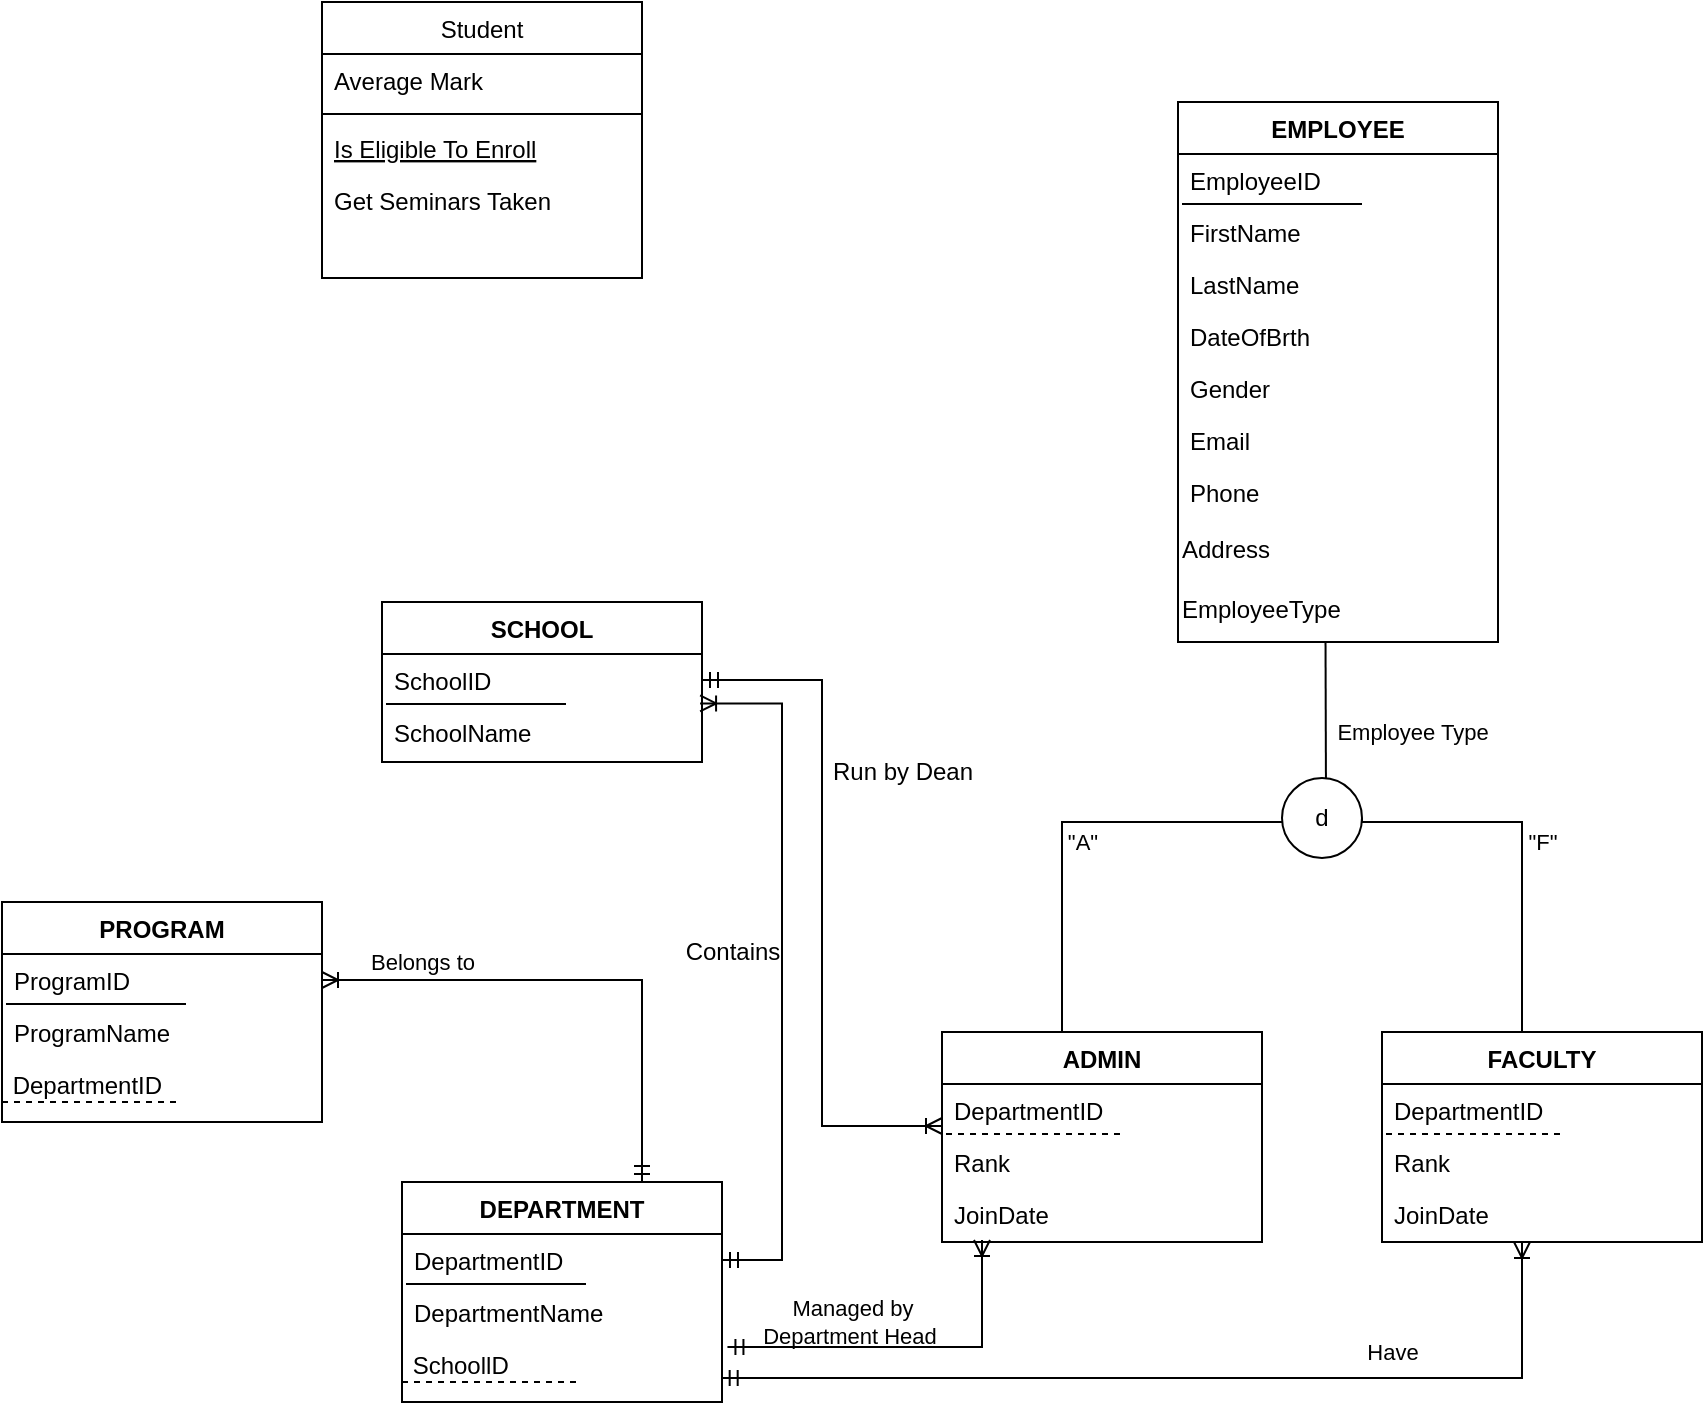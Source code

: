 <mxfile version="20.6.0" type="github">
  <diagram id="C5RBs43oDa-KdzZeNtuy" name="Page-1">
    <mxGraphModel dx="2074" dy="647" grid="1" gridSize="10" guides="1" tooltips="1" connect="1" arrows="1" fold="1" page="1" pageScale="1" pageWidth="827" pageHeight="1169" math="0" shadow="0">
      <root>
        <mxCell id="WIyWlLk6GJQsqaUBKTNV-0" />
        <mxCell id="WIyWlLk6GJQsqaUBKTNV-1" parent="WIyWlLk6GJQsqaUBKTNV-0" />
        <mxCell id="CyVpAFa2aRogbyEzgi_W-0" value="Student" style="swimlane;fontStyle=0;align=center;verticalAlign=top;childLayout=stackLayout;horizontal=1;startSize=26;horizontalStack=0;resizeParent=1;resizeLast=0;collapsible=1;marginBottom=0;rounded=0;shadow=0;strokeWidth=1;" vertex="1" parent="WIyWlLk6GJQsqaUBKTNV-1">
          <mxGeometry x="80" y="70" width="160" height="138" as="geometry">
            <mxRectangle x="130" y="380" width="160" height="26" as="alternateBounds" />
          </mxGeometry>
        </mxCell>
        <mxCell id="CyVpAFa2aRogbyEzgi_W-1" value="Average Mark" style="text;align=left;verticalAlign=top;spacingLeft=4;spacingRight=4;overflow=hidden;rotatable=0;points=[[0,0.5],[1,0.5]];portConstraint=eastwest;rounded=0;shadow=0;html=0;" vertex="1" parent="CyVpAFa2aRogbyEzgi_W-0">
          <mxGeometry y="26" width="160" height="26" as="geometry" />
        </mxCell>
        <mxCell id="CyVpAFa2aRogbyEzgi_W-2" value="" style="line;html=1;strokeWidth=1;align=left;verticalAlign=middle;spacingTop=-1;spacingLeft=3;spacingRight=3;rotatable=0;labelPosition=right;points=[];portConstraint=eastwest;" vertex="1" parent="CyVpAFa2aRogbyEzgi_W-0">
          <mxGeometry y="52" width="160" height="8" as="geometry" />
        </mxCell>
        <mxCell id="CyVpAFa2aRogbyEzgi_W-3" value="Is Eligible To Enroll" style="text;align=left;verticalAlign=top;spacingLeft=4;spacingRight=4;overflow=hidden;rotatable=0;points=[[0,0.5],[1,0.5]];portConstraint=eastwest;fontStyle=4" vertex="1" parent="CyVpAFa2aRogbyEzgi_W-0">
          <mxGeometry y="60" width="160" height="26" as="geometry" />
        </mxCell>
        <mxCell id="CyVpAFa2aRogbyEzgi_W-4" value="Get Seminars Taken" style="text;align=left;verticalAlign=top;spacingLeft=4;spacingRight=4;overflow=hidden;rotatable=0;points=[[0,0.5],[1,0.5]];portConstraint=eastwest;" vertex="1" parent="CyVpAFa2aRogbyEzgi_W-0">
          <mxGeometry y="86" width="160" height="26" as="geometry" />
        </mxCell>
        <mxCell id="CyVpAFa2aRogbyEzgi_W-5" value="EMPLOYEE" style="swimlane;fontStyle=1;align=center;verticalAlign=top;childLayout=stackLayout;horizontal=1;startSize=26;horizontalStack=0;resizeParent=1;resizeLast=0;collapsible=1;marginBottom=0;rounded=0;shadow=0;strokeWidth=1;" vertex="1" parent="WIyWlLk6GJQsqaUBKTNV-1">
          <mxGeometry x="508" y="120" width="160" height="270" as="geometry">
            <mxRectangle x="550" y="140" width="160" height="26" as="alternateBounds" />
          </mxGeometry>
        </mxCell>
        <mxCell id="CyVpAFa2aRogbyEzgi_W-6" value="EmployeeID" style="text;align=left;verticalAlign=top;spacingLeft=4;spacingRight=4;overflow=hidden;rotatable=0;points=[[0,0.5],[1,0.5]];portConstraint=eastwest;" vertex="1" parent="CyVpAFa2aRogbyEzgi_W-5">
          <mxGeometry y="26" width="160" height="26" as="geometry" />
        </mxCell>
        <mxCell id="CyVpAFa2aRogbyEzgi_W-7" value="" style="endArrow=none;html=1;rounded=0;" edge="1" parent="CyVpAFa2aRogbyEzgi_W-5">
          <mxGeometry width="50" height="50" relative="1" as="geometry">
            <mxPoint x="2" y="51" as="sourcePoint" />
            <mxPoint x="92" y="51" as="targetPoint" />
          </mxGeometry>
        </mxCell>
        <mxCell id="CyVpAFa2aRogbyEzgi_W-8" value="FirstName" style="text;align=left;verticalAlign=top;spacingLeft=4;spacingRight=4;overflow=hidden;rotatable=0;points=[[0,0.5],[1,0.5]];portConstraint=eastwest;rounded=0;shadow=0;html=0;" vertex="1" parent="CyVpAFa2aRogbyEzgi_W-5">
          <mxGeometry y="52" width="160" height="26" as="geometry" />
        </mxCell>
        <mxCell id="CyVpAFa2aRogbyEzgi_W-9" value="LastName" style="text;align=left;verticalAlign=top;spacingLeft=4;spacingRight=4;overflow=hidden;rotatable=0;points=[[0,0.5],[1,0.5]];portConstraint=eastwest;rounded=0;shadow=0;html=0;" vertex="1" parent="CyVpAFa2aRogbyEzgi_W-5">
          <mxGeometry y="78" width="160" height="26" as="geometry" />
        </mxCell>
        <mxCell id="CyVpAFa2aRogbyEzgi_W-10" value="DateOfBrth" style="text;align=left;verticalAlign=top;spacingLeft=4;spacingRight=4;overflow=hidden;rotatable=0;points=[[0,0.5],[1,0.5]];portConstraint=eastwest;rounded=0;shadow=0;html=0;" vertex="1" parent="CyVpAFa2aRogbyEzgi_W-5">
          <mxGeometry y="104" width="160" height="26" as="geometry" />
        </mxCell>
        <mxCell id="CyVpAFa2aRogbyEzgi_W-11" value="Gender&#xa;" style="text;align=left;verticalAlign=top;spacingLeft=4;spacingRight=4;overflow=hidden;rotatable=0;points=[[0,0.5],[1,0.5]];portConstraint=eastwest;rounded=0;shadow=0;html=0;" vertex="1" parent="CyVpAFa2aRogbyEzgi_W-5">
          <mxGeometry y="130" width="160" height="26" as="geometry" />
        </mxCell>
        <mxCell id="CyVpAFa2aRogbyEzgi_W-12" value="Email" style="text;align=left;verticalAlign=top;spacingLeft=4;spacingRight=4;overflow=hidden;rotatable=0;points=[[0,0.5],[1,0.5]];portConstraint=eastwest;" vertex="1" parent="CyVpAFa2aRogbyEzgi_W-5">
          <mxGeometry y="156" width="160" height="26" as="geometry" />
        </mxCell>
        <mxCell id="CyVpAFa2aRogbyEzgi_W-13" value="Phone" style="text;align=left;verticalAlign=top;spacingLeft=4;spacingRight=4;overflow=hidden;rotatable=0;points=[[0,0.5],[1,0.5]];portConstraint=eastwest;" vertex="1" parent="CyVpAFa2aRogbyEzgi_W-5">
          <mxGeometry y="182" width="160" height="28" as="geometry" />
        </mxCell>
        <mxCell id="CyVpAFa2aRogbyEzgi_W-14" value="Address" style="text;html=1;align=left;verticalAlign=top;resizable=0;points=[];autosize=1;strokeColor=none;fillColor=none;" vertex="1" parent="CyVpAFa2aRogbyEzgi_W-5">
          <mxGeometry y="210" width="160" height="30" as="geometry" />
        </mxCell>
        <mxCell id="CyVpAFa2aRogbyEzgi_W-15" value="EmployeeType" style="text;html=1;align=left;verticalAlign=top;resizable=0;points=[];autosize=1;strokeColor=none;fillColor=none;" vertex="1" parent="CyVpAFa2aRogbyEzgi_W-5">
          <mxGeometry y="240" width="160" height="30" as="geometry" />
        </mxCell>
        <mxCell id="CyVpAFa2aRogbyEzgi_W-16" value="" style="endArrow=none;html=1;rounded=0;entryX=0.461;entryY=0.994;entryDx=0;entryDy=0;entryPerimeter=0;" edge="1" parent="WIyWlLk6GJQsqaUBKTNV-1" target="CyVpAFa2aRogbyEzgi_W-15">
          <mxGeometry width="50" height="50" relative="1" as="geometry">
            <mxPoint x="582" y="470" as="sourcePoint" />
            <mxPoint x="630" y="410" as="targetPoint" />
          </mxGeometry>
        </mxCell>
        <mxCell id="CyVpAFa2aRogbyEzgi_W-17" value="d" style="ellipse;whiteSpace=wrap;html=1;aspect=fixed;" vertex="1" parent="WIyWlLk6GJQsqaUBKTNV-1">
          <mxGeometry x="560" y="458" width="40" height="40" as="geometry" />
        </mxCell>
        <mxCell id="CyVpAFa2aRogbyEzgi_W-18" value="" style="endArrow=none;html=1;rounded=0;edgeStyle=orthogonalEdgeStyle;entryX=0;entryY=0.55;entryDx=0;entryDy=0;entryPerimeter=0;" edge="1" parent="WIyWlLk6GJQsqaUBKTNV-1" target="CyVpAFa2aRogbyEzgi_W-17">
          <mxGeometry width="50" height="50" relative="1" as="geometry">
            <mxPoint x="450" y="590" as="sourcePoint" />
            <mxPoint x="550" y="480" as="targetPoint" />
            <Array as="points">
              <mxPoint x="450" y="480" />
            </Array>
          </mxGeometry>
        </mxCell>
        <mxCell id="CyVpAFa2aRogbyEzgi_W-19" value="ADMIN" style="swimlane;fontStyle=1;align=center;verticalAlign=top;childLayout=stackLayout;horizontal=1;startSize=26;horizontalStack=0;resizeParent=1;resizeLast=0;collapsible=1;marginBottom=0;rounded=0;shadow=0;strokeWidth=1;" vertex="1" parent="WIyWlLk6GJQsqaUBKTNV-1">
          <mxGeometry x="390" y="585" width="160" height="105" as="geometry">
            <mxRectangle x="550" y="140" width="160" height="26" as="alternateBounds" />
          </mxGeometry>
        </mxCell>
        <mxCell id="CyVpAFa2aRogbyEzgi_W-20" value="DepartmentID" style="text;align=left;verticalAlign=top;spacingLeft=4;spacingRight=4;overflow=hidden;rotatable=0;points=[[0,0.5],[1,0.5]];portConstraint=eastwest;" vertex="1" parent="CyVpAFa2aRogbyEzgi_W-19">
          <mxGeometry y="26" width="160" height="26" as="geometry" />
        </mxCell>
        <mxCell id="CyVpAFa2aRogbyEzgi_W-21" value="" style="endArrow=none;html=1;rounded=0;dashed=1;" edge="1" parent="CyVpAFa2aRogbyEzgi_W-19">
          <mxGeometry width="50" height="50" relative="1" as="geometry">
            <mxPoint x="2" y="51" as="sourcePoint" />
            <mxPoint x="92" y="51" as="targetPoint" />
          </mxGeometry>
        </mxCell>
        <mxCell id="CyVpAFa2aRogbyEzgi_W-22" value="Rank" style="text;align=left;verticalAlign=top;spacingLeft=4;spacingRight=4;overflow=hidden;rotatable=0;points=[[0,0.5],[1,0.5]];portConstraint=eastwest;rounded=0;shadow=0;html=0;" vertex="1" parent="CyVpAFa2aRogbyEzgi_W-19">
          <mxGeometry y="52" width="160" height="26" as="geometry" />
        </mxCell>
        <mxCell id="CyVpAFa2aRogbyEzgi_W-23" value="JoinDate " style="text;align=left;verticalAlign=top;spacingLeft=4;spacingRight=4;overflow=hidden;rotatable=0;points=[[0,0.5],[1,0.5]];portConstraint=eastwest;rounded=0;shadow=0;html=0;" vertex="1" parent="CyVpAFa2aRogbyEzgi_W-19">
          <mxGeometry y="78" width="160" height="26" as="geometry" />
        </mxCell>
        <mxCell id="CyVpAFa2aRogbyEzgi_W-24" value="FACULTY" style="swimlane;fontStyle=1;align=center;verticalAlign=top;childLayout=stackLayout;horizontal=1;startSize=26;horizontalStack=0;resizeParent=1;resizeLast=0;collapsible=1;marginBottom=0;rounded=0;shadow=0;strokeWidth=1;" vertex="1" parent="WIyWlLk6GJQsqaUBKTNV-1">
          <mxGeometry x="610" y="585" width="160" height="105" as="geometry">
            <mxRectangle x="550" y="140" width="160" height="26" as="alternateBounds" />
          </mxGeometry>
        </mxCell>
        <mxCell id="CyVpAFa2aRogbyEzgi_W-25" value="DepartmentID" style="text;align=left;verticalAlign=top;spacingLeft=4;spacingRight=4;overflow=hidden;rotatable=0;points=[[0,0.5],[1,0.5]];portConstraint=eastwest;" vertex="1" parent="CyVpAFa2aRogbyEzgi_W-24">
          <mxGeometry y="26" width="160" height="26" as="geometry" />
        </mxCell>
        <mxCell id="CyVpAFa2aRogbyEzgi_W-26" value="" style="endArrow=none;html=1;rounded=0;dashed=1;" edge="1" parent="CyVpAFa2aRogbyEzgi_W-24">
          <mxGeometry width="50" height="50" relative="1" as="geometry">
            <mxPoint x="2" y="51" as="sourcePoint" />
            <mxPoint x="92" y="51" as="targetPoint" />
          </mxGeometry>
        </mxCell>
        <mxCell id="CyVpAFa2aRogbyEzgi_W-27" value="Rank" style="text;align=left;verticalAlign=top;spacingLeft=4;spacingRight=4;overflow=hidden;rotatable=0;points=[[0,0.5],[1,0.5]];portConstraint=eastwest;rounded=0;shadow=0;html=0;" vertex="1" parent="CyVpAFa2aRogbyEzgi_W-24">
          <mxGeometry y="52" width="160" height="26" as="geometry" />
        </mxCell>
        <mxCell id="CyVpAFa2aRogbyEzgi_W-28" value="JoinDate " style="text;align=left;verticalAlign=top;spacingLeft=4;spacingRight=4;overflow=hidden;rotatable=0;points=[[0,0.5],[1,0.5]];portConstraint=eastwest;rounded=0;shadow=0;html=0;" vertex="1" parent="CyVpAFa2aRogbyEzgi_W-24">
          <mxGeometry y="78" width="160" height="26" as="geometry" />
        </mxCell>
        <mxCell id="CyVpAFa2aRogbyEzgi_W-29" value="" style="endArrow=none;html=1;rounded=0;edgeStyle=orthogonalEdgeStyle;entryX=1;entryY=0.5;entryDx=0;entryDy=0;" edge="1" parent="WIyWlLk6GJQsqaUBKTNV-1" target="CyVpAFa2aRogbyEzgi_W-17">
          <mxGeometry width="50" height="50" relative="1" as="geometry">
            <mxPoint x="680" y="585" as="sourcePoint" />
            <mxPoint x="790" y="475" as="targetPoint" />
            <Array as="points">
              <mxPoint x="680" y="480" />
              <mxPoint x="600" y="480" />
            </Array>
          </mxGeometry>
        </mxCell>
        <mxCell id="CyVpAFa2aRogbyEzgi_W-30" value="SCHOOL" style="swimlane;fontStyle=1;align=center;verticalAlign=top;childLayout=stackLayout;horizontal=1;startSize=26;horizontalStack=0;resizeParent=1;resizeLast=0;collapsible=1;marginBottom=0;rounded=0;shadow=0;strokeWidth=1;" vertex="1" parent="WIyWlLk6GJQsqaUBKTNV-1">
          <mxGeometry x="110" y="370" width="160" height="80" as="geometry">
            <mxRectangle x="550" y="140" width="160" height="26" as="alternateBounds" />
          </mxGeometry>
        </mxCell>
        <mxCell id="CyVpAFa2aRogbyEzgi_W-31" value="SchoolID" style="text;align=left;verticalAlign=top;spacingLeft=4;spacingRight=4;overflow=hidden;rotatable=0;points=[[0,0.5],[1,0.5]];portConstraint=eastwest;" vertex="1" parent="CyVpAFa2aRogbyEzgi_W-30">
          <mxGeometry y="26" width="160" height="26" as="geometry" />
        </mxCell>
        <mxCell id="CyVpAFa2aRogbyEzgi_W-32" value="" style="endArrow=none;html=1;rounded=0;" edge="1" parent="CyVpAFa2aRogbyEzgi_W-30">
          <mxGeometry width="50" height="50" relative="1" as="geometry">
            <mxPoint x="2" y="51" as="sourcePoint" />
            <mxPoint x="92" y="51" as="targetPoint" />
          </mxGeometry>
        </mxCell>
        <mxCell id="CyVpAFa2aRogbyEzgi_W-33" value="SchoolName" style="text;align=left;verticalAlign=top;spacingLeft=4;spacingRight=4;overflow=hidden;rotatable=0;points=[[0,0.5],[1,0.5]];portConstraint=eastwest;rounded=0;shadow=0;html=0;" vertex="1" parent="CyVpAFa2aRogbyEzgi_W-30">
          <mxGeometry y="52" width="160" height="26" as="geometry" />
        </mxCell>
        <mxCell id="CyVpAFa2aRogbyEzgi_W-34" value="" style="endArrow=ERoneToMany;html=1;rounded=0;edgeStyle=elbowEdgeStyle;exitX=1;exitY=0.5;exitDx=0;exitDy=0;startArrow=ERmandOne;startFill=0;endFill=0;" edge="1" parent="WIyWlLk6GJQsqaUBKTNV-1" source="CyVpAFa2aRogbyEzgi_W-31">
          <mxGeometry width="50" height="50" relative="1" as="geometry">
            <mxPoint x="390" y="470" as="sourcePoint" />
            <mxPoint x="390" y="632" as="targetPoint" />
          </mxGeometry>
        </mxCell>
        <mxCell id="CyVpAFa2aRogbyEzgi_W-35" value="Run by Dean" style="text;html=1;align=center;verticalAlign=middle;resizable=0;points=[];autosize=1;strokeColor=none;fillColor=none;" vertex="1" parent="WIyWlLk6GJQsqaUBKTNV-1">
          <mxGeometry x="325" y="440" width="90" height="30" as="geometry" />
        </mxCell>
        <mxCell id="CyVpAFa2aRogbyEzgi_W-36" value="DEPARTMENT" style="swimlane;fontStyle=1;align=center;verticalAlign=top;childLayout=stackLayout;horizontal=1;startSize=26;horizontalStack=0;resizeParent=1;resizeLast=0;collapsible=1;marginBottom=0;rounded=0;shadow=0;strokeWidth=1;" vertex="1" parent="WIyWlLk6GJQsqaUBKTNV-1">
          <mxGeometry x="120" y="660" width="160" height="110" as="geometry">
            <mxRectangle x="550" y="140" width="160" height="26" as="alternateBounds" />
          </mxGeometry>
        </mxCell>
        <mxCell id="CyVpAFa2aRogbyEzgi_W-37" value="DepartmentID" style="text;align=left;verticalAlign=top;spacingLeft=4;spacingRight=4;overflow=hidden;rotatable=0;points=[[0,0.5],[1,0.5]];portConstraint=eastwest;" vertex="1" parent="CyVpAFa2aRogbyEzgi_W-36">
          <mxGeometry y="26" width="160" height="26" as="geometry" />
        </mxCell>
        <mxCell id="CyVpAFa2aRogbyEzgi_W-38" value="" style="endArrow=none;html=1;rounded=0;" edge="1" parent="CyVpAFa2aRogbyEzgi_W-36">
          <mxGeometry width="50" height="50" relative="1" as="geometry">
            <mxPoint x="2" y="51" as="sourcePoint" />
            <mxPoint x="92" y="51" as="targetPoint" />
          </mxGeometry>
        </mxCell>
        <mxCell id="CyVpAFa2aRogbyEzgi_W-39" value="DepartmentName" style="text;align=left;verticalAlign=top;spacingLeft=4;spacingRight=4;overflow=hidden;rotatable=0;points=[[0,0.5],[1,0.5]];portConstraint=eastwest;rounded=0;shadow=0;html=0;" vertex="1" parent="CyVpAFa2aRogbyEzgi_W-36">
          <mxGeometry y="52" width="160" height="26" as="geometry" />
        </mxCell>
        <mxCell id="CyVpAFa2aRogbyEzgi_W-40" value="&amp;nbsp;SchoollD" style="text;html=1;align=left;verticalAlign=top;resizable=0;points=[];autosize=1;strokeColor=none;fillColor=none;" vertex="1" parent="CyVpAFa2aRogbyEzgi_W-36">
          <mxGeometry y="78" width="160" height="30" as="geometry" />
        </mxCell>
        <mxCell id="CyVpAFa2aRogbyEzgi_W-41" value="" style="endArrow=none;dashed=1;html=1;rounded=0;" edge="1" parent="CyVpAFa2aRogbyEzgi_W-36">
          <mxGeometry width="50" height="50" relative="1" as="geometry">
            <mxPoint y="100" as="sourcePoint" />
            <mxPoint x="90" y="100" as="targetPoint" />
            <Array as="points" />
          </mxGeometry>
        </mxCell>
        <mxCell id="CyVpAFa2aRogbyEzgi_W-42" value="" style="endArrow=ERoneToMany;html=1;rounded=0;edgeStyle=elbowEdgeStyle;entryX=0.994;entryY=0.951;entryDx=0;entryDy=0;entryPerimeter=0;exitX=1;exitY=0.5;exitDx=0;exitDy=0;startArrow=ERmandOne;startFill=0;endFill=0;" edge="1" parent="WIyWlLk6GJQsqaUBKTNV-1" source="CyVpAFa2aRogbyEzgi_W-37" target="CyVpAFa2aRogbyEzgi_W-31">
          <mxGeometry width="50" height="50" relative="1" as="geometry">
            <mxPoint x="330" y="680" as="sourcePoint" />
            <mxPoint x="290" y="430" as="targetPoint" />
            <Array as="points">
              <mxPoint x="310" y="560" />
            </Array>
          </mxGeometry>
        </mxCell>
        <mxCell id="CyVpAFa2aRogbyEzgi_W-43" value="Contains" style="text;html=1;align=center;verticalAlign=middle;resizable=0;points=[];autosize=1;strokeColor=none;fillColor=none;" vertex="1" parent="WIyWlLk6GJQsqaUBKTNV-1">
          <mxGeometry x="250" y="530" width="70" height="30" as="geometry" />
        </mxCell>
        <mxCell id="CyVpAFa2aRogbyEzgi_W-44" value="" style="endArrow=ERoneToMany;html=1;rounded=0;edgeStyle=elbowEdgeStyle;startArrow=ERmandOne;startFill=0;endFill=0;exitX=1.017;exitY=0.152;exitDx=0;exitDy=0;exitPerimeter=0;" edge="1" parent="WIyWlLk6GJQsqaUBKTNV-1" source="CyVpAFa2aRogbyEzgi_W-40" target="CyVpAFa2aRogbyEzgi_W-23">
          <mxGeometry width="50" height="50" relative="1" as="geometry">
            <mxPoint x="290" y="730" as="sourcePoint" />
            <mxPoint x="445.52" y="710" as="targetPoint" />
            <Array as="points">
              <mxPoint x="410" y="750" />
              <mxPoint x="440" y="740" />
              <mxPoint x="440" y="760" />
              <mxPoint x="450" y="879.27" />
            </Array>
          </mxGeometry>
        </mxCell>
        <mxCell id="CyVpAFa2aRogbyEzgi_W-45" value="Managed by &lt;br style=&quot;font-size: 11px;&quot;&gt;Department Head&amp;nbsp;" style="text;html=1;align=center;verticalAlign=middle;resizable=0;points=[];autosize=1;strokeColor=none;fillColor=none;fontSize=11;" vertex="1" parent="WIyWlLk6GJQsqaUBKTNV-1">
          <mxGeometry x="290" y="710" width="110" height="40" as="geometry" />
        </mxCell>
        <mxCell id="CyVpAFa2aRogbyEzgi_W-46" value="" style="endArrow=ERoneToMany;html=1;rounded=0;edgeStyle=elbowEdgeStyle;startArrow=ERmandOne;startFill=0;endFill=0;exitX=0.999;exitY=0.667;exitDx=0;exitDy=0;exitPerimeter=0;" edge="1" parent="WIyWlLk6GJQsqaUBKTNV-1" source="CyVpAFa2aRogbyEzgi_W-40">
          <mxGeometry width="50" height="50" relative="1" as="geometry">
            <mxPoint x="292.72" y="742.56" as="sourcePoint" />
            <mxPoint x="680" y="690" as="targetPoint" />
            <Array as="points">
              <mxPoint x="680" y="780" />
              <mxPoint x="420" y="750" />
              <mxPoint x="450" y="750" />
              <mxPoint x="450" y="770" />
              <mxPoint x="460" y="889.27" />
            </Array>
          </mxGeometry>
        </mxCell>
        <mxCell id="CyVpAFa2aRogbyEzgi_W-47" value="Have" style="text;html=1;align=center;verticalAlign=middle;resizable=0;points=[];autosize=1;strokeColor=none;fillColor=none;fontSize=11;" vertex="1" parent="WIyWlLk6GJQsqaUBKTNV-1">
          <mxGeometry x="590" y="730" width="50" height="30" as="geometry" />
        </mxCell>
        <mxCell id="CyVpAFa2aRogbyEzgi_W-48" value="PROGRAM" style="swimlane;fontStyle=1;align=center;verticalAlign=top;childLayout=stackLayout;horizontal=1;startSize=26;horizontalStack=0;resizeParent=1;resizeLast=0;collapsible=1;marginBottom=0;rounded=0;shadow=0;strokeWidth=1;" vertex="1" parent="WIyWlLk6GJQsqaUBKTNV-1">
          <mxGeometry x="-80" y="520" width="160" height="110" as="geometry">
            <mxRectangle x="550" y="140" width="160" height="26" as="alternateBounds" />
          </mxGeometry>
        </mxCell>
        <mxCell id="CyVpAFa2aRogbyEzgi_W-49" value="ProgramID" style="text;align=left;verticalAlign=top;spacingLeft=4;spacingRight=4;overflow=hidden;rotatable=0;points=[[0,0.5],[1,0.5]];portConstraint=eastwest;" vertex="1" parent="CyVpAFa2aRogbyEzgi_W-48">
          <mxGeometry y="26" width="160" height="26" as="geometry" />
        </mxCell>
        <mxCell id="CyVpAFa2aRogbyEzgi_W-50" value="" style="endArrow=none;html=1;rounded=0;" edge="1" parent="CyVpAFa2aRogbyEzgi_W-48">
          <mxGeometry width="50" height="50" relative="1" as="geometry">
            <mxPoint x="2" y="51" as="sourcePoint" />
            <mxPoint x="92" y="51" as="targetPoint" />
          </mxGeometry>
        </mxCell>
        <mxCell id="CyVpAFa2aRogbyEzgi_W-51" value="ProgramName" style="text;align=left;verticalAlign=top;spacingLeft=4;spacingRight=4;overflow=hidden;rotatable=0;points=[[0,0.5],[1,0.5]];portConstraint=eastwest;rounded=0;shadow=0;html=0;" vertex="1" parent="CyVpAFa2aRogbyEzgi_W-48">
          <mxGeometry y="52" width="160" height="26" as="geometry" />
        </mxCell>
        <mxCell id="CyVpAFa2aRogbyEzgi_W-52" value="&amp;nbsp;DepartmentID" style="text;html=1;align=left;verticalAlign=top;resizable=0;points=[];autosize=1;strokeColor=none;fillColor=none;" vertex="1" parent="CyVpAFa2aRogbyEzgi_W-48">
          <mxGeometry y="78" width="160" height="30" as="geometry" />
        </mxCell>
        <mxCell id="CyVpAFa2aRogbyEzgi_W-53" value="" style="endArrow=none;dashed=1;html=1;rounded=0;" edge="1" parent="CyVpAFa2aRogbyEzgi_W-48">
          <mxGeometry width="50" height="50" relative="1" as="geometry">
            <mxPoint y="100" as="sourcePoint" />
            <mxPoint x="90" y="100" as="targetPoint" />
            <Array as="points" />
          </mxGeometry>
        </mxCell>
        <mxCell id="CyVpAFa2aRogbyEzgi_W-54" value="" style="endArrow=ERoneToMany;html=1;rounded=0;edgeStyle=elbowEdgeStyle;startArrow=ERmandOne;startFill=0;endFill=0;entryX=1;entryY=0.5;entryDx=0;entryDy=0;exitX=0.75;exitY=0;exitDx=0;exitDy=0;" edge="1" parent="WIyWlLk6GJQsqaUBKTNV-1" source="CyVpAFa2aRogbyEzgi_W-36" target="CyVpAFa2aRogbyEzgi_W-49">
          <mxGeometry width="50" height="50" relative="1" as="geometry">
            <mxPoint x="240" y="620" as="sourcePoint" />
            <mxPoint x="240" y="541" as="targetPoint" />
            <Array as="points">
              <mxPoint x="240" y="570" />
              <mxPoint x="270" y="592" />
              <mxPoint x="270" y="612" />
              <mxPoint x="280" y="731.27" />
            </Array>
          </mxGeometry>
        </mxCell>
        <mxCell id="CyVpAFa2aRogbyEzgi_W-55" value="Belongs to" style="text;html=1;align=center;verticalAlign=middle;resizable=0;points=[];autosize=1;strokeColor=none;fillColor=none;fontSize=11;" vertex="1" parent="WIyWlLk6GJQsqaUBKTNV-1">
          <mxGeometry x="90" y="535" width="80" height="30" as="geometry" />
        </mxCell>
        <mxCell id="CyVpAFa2aRogbyEzgi_W-56" value="Employee Type" style="text;html=1;align=center;verticalAlign=middle;resizable=0;points=[];autosize=1;strokeColor=none;fillColor=none;fontSize=11;" vertex="1" parent="WIyWlLk6GJQsqaUBKTNV-1">
          <mxGeometry x="575" y="420" width="100" height="30" as="geometry" />
        </mxCell>
        <mxCell id="CyVpAFa2aRogbyEzgi_W-57" value="&quot;A&quot;" style="text;html=1;align=center;verticalAlign=middle;resizable=0;points=[];autosize=1;strokeColor=none;fillColor=none;fontSize=11;" vertex="1" parent="WIyWlLk6GJQsqaUBKTNV-1">
          <mxGeometry x="440" y="475" width="40" height="30" as="geometry" />
        </mxCell>
        <mxCell id="CyVpAFa2aRogbyEzgi_W-58" value="&quot;F&quot;" style="text;html=1;align=center;verticalAlign=middle;resizable=0;points=[];autosize=1;strokeColor=none;fillColor=none;fontSize=11;" vertex="1" parent="WIyWlLk6GJQsqaUBKTNV-1">
          <mxGeometry x="670" y="475" width="40" height="30" as="geometry" />
        </mxCell>
      </root>
    </mxGraphModel>
  </diagram>
</mxfile>
